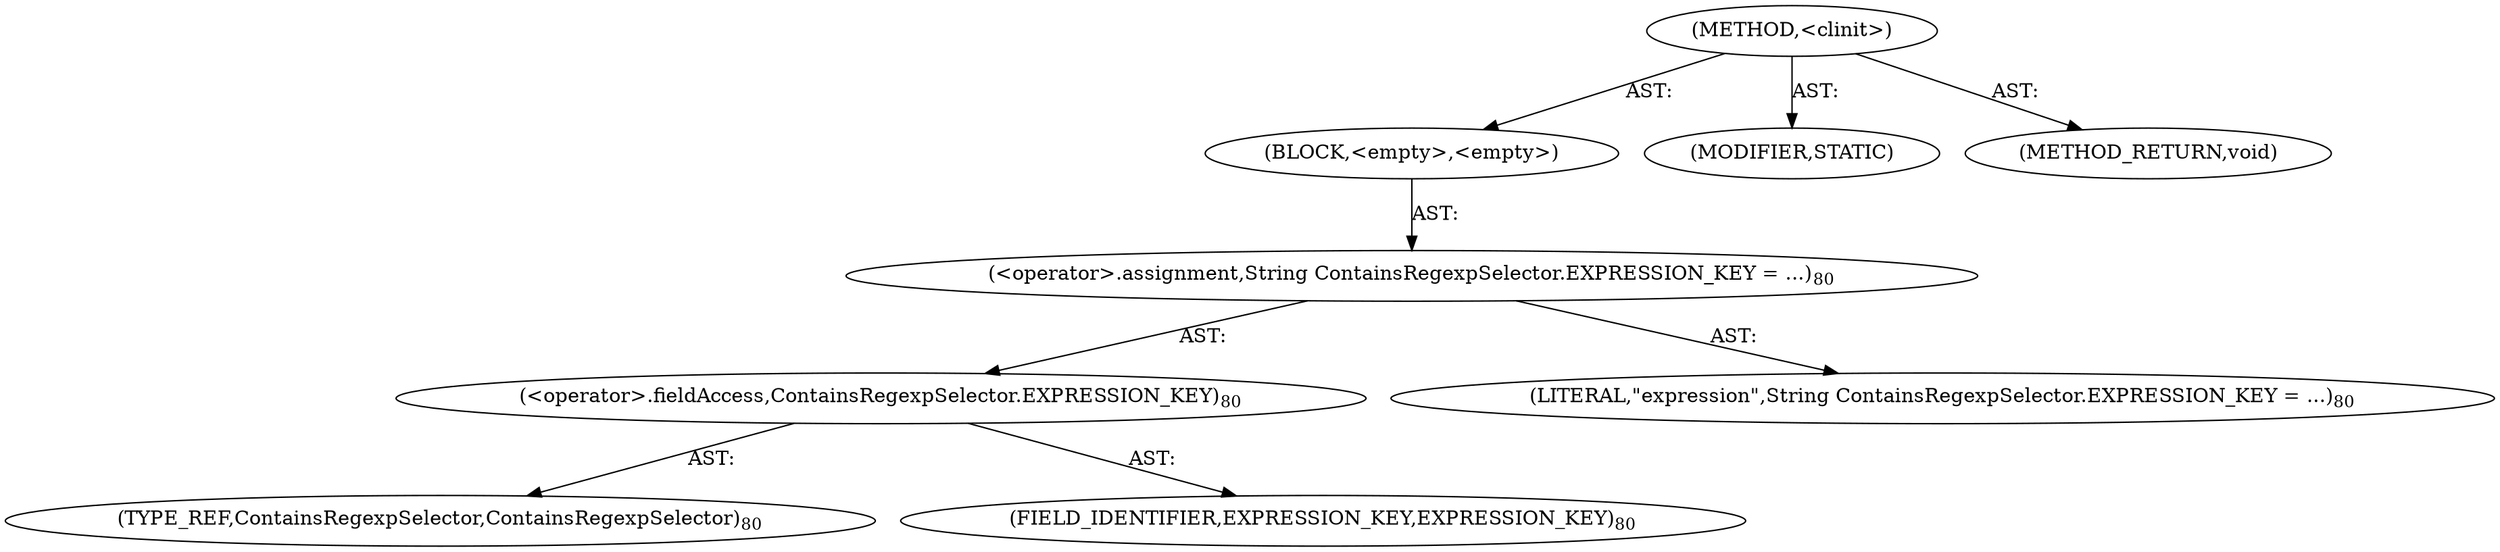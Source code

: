 digraph "&lt;clinit&gt;" {  
"111669149702" [label = <(METHOD,&lt;clinit&gt;)> ]
"25769803801" [label = <(BLOCK,&lt;empty&gt;,&lt;empty&gt;)> ]
"30064771153" [label = <(&lt;operator&gt;.assignment,String ContainsRegexpSelector.EXPRESSION_KEY = ...)<SUB>80</SUB>> ]
"30064771154" [label = <(&lt;operator&gt;.fieldAccess,ContainsRegexpSelector.EXPRESSION_KEY)<SUB>80</SUB>> ]
"180388626433" [label = <(TYPE_REF,ContainsRegexpSelector,ContainsRegexpSelector)<SUB>80</SUB>> ]
"55834574864" [label = <(FIELD_IDENTIFIER,EXPRESSION_KEY,EXPRESSION_KEY)<SUB>80</SUB>> ]
"90194313236" [label = <(LITERAL,&quot;expression&quot;,String ContainsRegexpSelector.EXPRESSION_KEY = ...)<SUB>80</SUB>> ]
"133143986193" [label = <(MODIFIER,STATIC)> ]
"128849018886" [label = <(METHOD_RETURN,void)> ]
  "111669149702" -> "25769803801"  [ label = "AST: "] 
  "111669149702" -> "133143986193"  [ label = "AST: "] 
  "111669149702" -> "128849018886"  [ label = "AST: "] 
  "25769803801" -> "30064771153"  [ label = "AST: "] 
  "30064771153" -> "30064771154"  [ label = "AST: "] 
  "30064771153" -> "90194313236"  [ label = "AST: "] 
  "30064771154" -> "180388626433"  [ label = "AST: "] 
  "30064771154" -> "55834574864"  [ label = "AST: "] 
}
